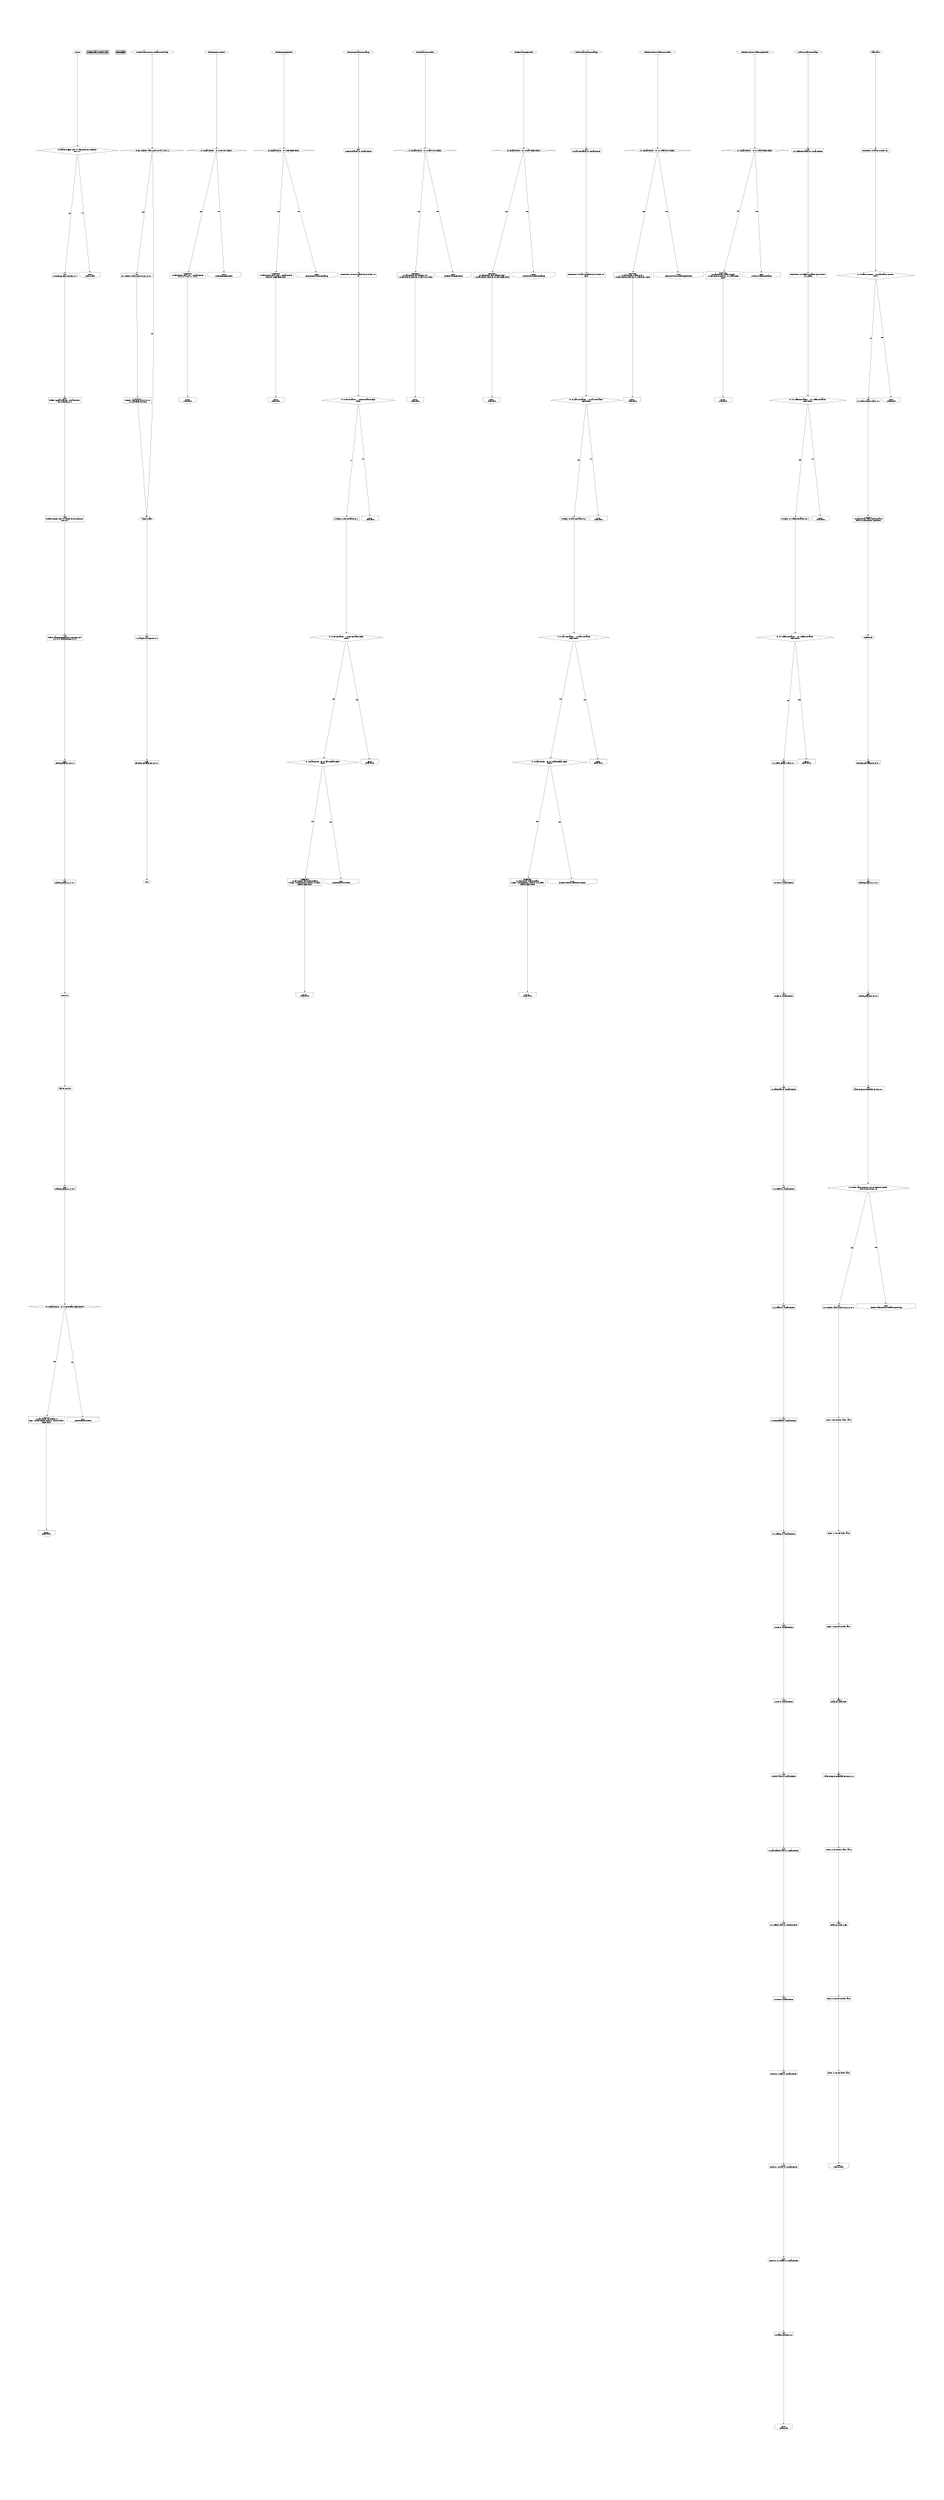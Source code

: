 digraph {

// Graph Attributes
graph[page="8,11" ratio=auto fontsize=12 margin=0.25 ranksep=0.25 nodesep=0.25 ]

// Nodes
0[shape="oval"label="START"]
6[shape="diamond"label="Is hidden Trigger One 1A Sample From Intensity \nTest = 0?"]
9[shape="box"label="Set:\n1A Intensity Test Counter to 0"]
10[shape="box"label="Set:\nhidden Special Flag For 1A-Causticizer \nLow Intensity to 0"]
9997[shape="box"label="Config: Year - Month - Day"style="filled"fillcolor="grey"]
13[shape="box"label="Set:\nhidden Trigger One 1A Sample From Intensity \nTest to 0"]
9998[shape="box"label="Test Graph"style="filled"fillcolor="grey"]
14[shape="box"label="Set:\nhidden Sample Temperature Through Cell \nFSS B to Sample Temp FSS B"]
9999[shape="oval"label="END"]
17[shape="box"label="Set:\nSettling Flag FSS B to 0"]
20[shape="box"label="Set:\nScanning Flag FSS B to 1"]
10006[shape="invhouse"label="Goto:\nSkip_Stream"]
22[shape="box"label="Execute"]
25[shape="box"label="Wait for results"]
28[shape="box"label="Set:\nScanning Flag FSS B to 0"]
31[shape="diamond"label="Is 1A-Causticizer <= 1A EA F-Ratio High Limit?"]
33[shape="box"label="LogEvent:\n 1A Causticizer EA F-Ratio is \nhigh : 1A-Causticizer Limit = 1A EA F-Ratio \nHigh Limit"]
34[shape="invhouse"label="Goto:\nBad_Value"]
36[shape="oval"label="Check_EA_Low_Limit"]
37[shape="diamond"label="Is 1A-Causticizer >= 1A EA Low Limit?"]
39[shape="box"label="LogEvent:\n 1A Causticizer EA is low : 1A-Causticizer \nLimit = 1A EA Low Limit"]
40[shape="invhouse"label="Goto:\nBad_Value"]
42[shape="oval"label="Check_EA_High_Limit"]
43[shape="diamond"label="Is 1A-Causticizer <= 1A EA High Limit?"]
45[shape="box"label="LogEvent:\n 1A Causticizer EA is high : 1A-Causticizer \nLimit = 1A EA High Limit"]
46[shape="invhouse"label="Goto:\nBad_Value"]
10031[shape="invhouse"label="Goto:\nCheck_EA_Low_Limit"]
48[shape="oval"label="EA_Concentration_In_Range"]
50[shape="box"label="Set:\n1A EA Deviation to 1A-Causticizer"]
51[shape="box"label="Decrement 1A EA Deviation by Previous 1A \nEA"]
52[shape="diamond"label="Is 1A EA Deviation > 1A EA Deviation High \nLimit?"]
10037[shape="invhouse"label="Goto:\nCheck_EA_High_Limit"]
53[shape="box"label="Multiply 1A EA Deviation by -1"]
54[shape="diamond"label="Is 1A EA Deviation > 1A EA Deviation High \nLimit?"]
57[shape="diamond"label="Is 1A-Causticizer <= 1A Carb F-Ratio High \nLimit?"]
10043[shape="invhouse"label="Goto:\nEA_Concentration_In_Range"]
59[shape="box"label="LogEvent:\n 1A Causticizer carbonate F-Ratio \nis high : 1A-Causticizer Limit = 1A Carb \nF-Ratio High Limit"]
60[shape="invhouse"label="Goto:\nBad_Value"]
62[shape="oval"label="Check_Carb_Low_Limit"]
63[shape="diamond"label="Is 1A-Causticizer >= 1A Carb Low Limit?"]
65[shape="box"label="LogEvent:\n 1A Causticizer carbonate is low \n: 1A-Causticizer Limit = 1A Carb Low Limit"]
66[shape="invhouse"label="Goto:\nBad_Value"]
10052[shape="invhouse"label="Goto:\nBad_Value"]
68[shape="oval"label="Check_Carb_High_Limit"]
69[shape="diamond"label="Is 1A-Causticizer <= 1A Carb High Limit?"]
10054[shape="invhouse"label="Goto:\nBad_Value"]
71[shape="box"label="LogEvent:\n 1A Causticizer carbonate is high \n: 1A-Causticizer Limit = 1A Carb High Limit"]
72[shape="invhouse"label="Goto:\nBad_Value"]
10057[shape="invhouse"label="Goto:\nCheck_Carb_Low_Limit"]
74[shape="oval"label="Sodium_Carbonate_In_Range"]
76[shape="box"label="Set:\n1A Carb Deviation to 1A-Causticizer"]
77[shape="box"label="Decrement 1A Carb Deviation by Previous 1A \nCarb"]
78[shape="diamond"label="Is 1A Carb Deviation > 1A Carb Deviation \nHigh Limit?"]
10063[shape="invhouse"label="Goto:\nCheck_Carb_High_Limit"]
79[shape="box"label="Multiply 1A Carb Deviation by -1"]
80[shape="diamond"label="Is 1A Carb Deviation > 1A Carb Deviation \nHigh Limit?"]
83[shape="diamond"label="Is 1A-Causticizer <= 1A Sulfide F-Ratio High \nLimit?"]
10069[shape="invhouse"label="Goto:\nSodium_Carbonate_In_Range"]
85[shape="box"label="LogEvent:\n 1A Causticizer sulfide F-Ratio \nis high : 1A-Causticizer Limit = 1A Sulfide \nF-Ratio High Limit"]
86[shape="invhouse"label="Goto:\nBad_Value"]
88[shape="oval"label="Check_Sodium_Sulfide_Low_Limit"]
89[shape="diamond"label="Is 1A-Causticizer >= 1A Sulfide Low Limit?"]
91[shape="box"label="LogEvent:\n 1A Causticizer sulfide is low \n: 1A-Causticizer Limit = 1A Sulfide Low Limit"]
92[shape="invhouse"label="Goto:\nBad_Value"]
10078[shape="invhouse"label="Goto:\nBad_Value"]
94[shape="oval"label="Check_Sodium_Sulfide_High_Limit"]
95[shape="diamond"label="Is 1A-Causticizer <= 1A Sulfide High Limit?"]
10080[shape="invhouse"label="Goto:\nBad_Value"]
97[shape="box"label="LogEvent:\n 1A Causticizer sulfide is high \n: 1A-Causticizer Limit = 1A Sulfide High \nLimit"]
98[shape="invhouse"label="Goto:\nBad_Value"]
10083[shape="invhouse"label="Goto:\nCheck_Sodium_Sulfide_Low_Limit"]
100[shape="oval"label="Sodium_Sulfide_In_Range"]
102[shape="box"label="Set:\n1A Sulfide Deviation to 1A-Causticizer"]
103[shape="box"label="Decrement 1A Sulfide Deviation by Previous \n1A Sulfide"]
104[shape="diamond"label="Is 1A Sulfide Deviation > 1A Sulfide Deviation \nHigh Limit?"]
10089[shape="invhouse"label="Goto:\nCheck_Sodium_Sulfide_High_Limit"]
105[shape="box"label="Multiply 1A Sulfide Deviation by -1"]
106[shape="diamond"label="Is 1A Sulfide Deviation > 1A Sulfide Deviation \nHigh Limit?"]
109[shape="box"label="Set:\n1A Measurement Status to 1"]
10095[shape="invhouse"label="Goto:\nSodium_Sulfide_In_Range"]
112[shape="box"label="Set:\n1A TTA to 1A-Causticizer"]
113[shape="box"label="Set:\n1A EA to 1A-Causticizer"]
114[shape="box"label="Set:\n1A Carbonate to 1A-Causticizer"]
115[shape="box"label="Set:\n1A Sulfide to 1A-Causticizer"]
116[shape="box"label="Set:\n1A Sulfate to 1A-Causticizer"]
117[shape="box"label="Set:\n1A Thiosulfate to 1A-Causticizer"]
118[shape="box"label="Set:\n1A Sulfidity to 1A-Causticizer"]
119[shape="box"label="Set:\n1A CE to 1A-Causticizer"]
10104[shape="invhouse"label="Goto:\nBad_Value"]
120[shape="box"label="Set:\n1A AA to 1A-Causticizer"]
121[shape="box"label="Set:\n1A EA f ratio to 1A-Causticizer"]
10106[shape="invhouse"label="Goto:\nBad_Value"]
122[shape="box"label="Set:\n1A Carbonate f ratio to 1A-Causticizer"]
123[shape="box"label="Set:\n1A Sulfide f ratio to 1A-Causticizer"]
124[shape="box"label="Set:\n1A LOI to 1A-Causticizer"]
127[shape="box"label="Set:\nPrevious 1A EA to 1A-Causticizer"]
128[shape="box"label="Set:\nPrevious 1A Carb to 1A-Causticizer"]
129[shape="box"label="Set:\nPrevious 1A Sulfide to 1A-Causticizer"]
132[shape="box"label="Set:\n1A Alarm Counter to 0"]
134[shape="invhouse"label="Goto:\nClean_Cell"]
136[shape="oval"label="Bad_Value"]
138[shape="box"label="Increment 1A Alarm Counter by 1"]
141[shape="diamond"label="Is 1A Alarm Counter < 3A Max Alarm Counter \nLimit?"]
144[shape="box"label="Set:\n1A Measurement Status to 0"]
145[shape="box"label="LogEvent:\n 1A Causticizer Measurement status \nbad in 1A Causticizer operation"]
147[shape="oval"label="Clean_Cell"]
150[shape="box"label="Set:\nFlushing cell Flag FSS B to 1"]
151[shape="box"label="Set:\nScanning Flag FSS B to 0"]
152[shape="box"label="Set:\nSettling Flag FSS B to 0"]
155[shape="box"label="Set:\nWater Pump B Command To DCS to 1"]
10141[shape="invhouse"label="Goto:\nClean_Cell"]
158[shape="diamond"label="Is Demin Water Pressure FSS BMinimum Demin \nWater Pressure FSS B?"]
160[shape="box"label="Set:\nLow Demin Water pressure FSS B to 0"]
163[shape="box"label="Open: SV3B Demin Water Valve"]
164[shape="box"label="Open: SV1B Cell Inlet Valve"]
165[shape="box"label="Open: SV2B Cell Outlet Valve"]
167[shape="box"label="Wait:\nDelay To Clean Cell"]
170[shape="box"label="Set:\nWater Pump B Command To DCS to 0"]
173[shape="box"label="Close: SV3B Demin Water Valve"]
10158[shape="invhouse"label="Goto:\nDemin_Water_Pressure_Alarm_And_Skip"]
174[shape="box"label="Wait:\nDelay To Close SV3B"]
175[shape="box"label="Close: SV2B Cell Outlet Valve"]
176[shape="box"label="Close: SV1B Cell Inlet Valve"]
178[shape="invhouse"label="Goto:\nSkip_Stream"]
180[shape="oval"label="Demin_Water_Pressure_Alarm_And_Skip"]
181[shape="diamond"label="Is Low Demin Water pressure FSS B = 1?"]
182[shape="box"label="Set:\nLow Demin Water pressure FSS B to 1"]
183[shape="box"label="LogEvent:\n Demin water pressure is low in \n1A - Cell flush not done"]
185[shape="oval"label="Skip_Stream"]
187[shape="box"label="Set:\n1A Sample In Progress to 0"]
188[shape="box"label="Set:\nFlushing cell Flag FSS B to 0"]

// Edges
127 -> 128
129 -> 132
181 -> 182[xlabel="No"]
20 -> 22
59 -> 60
17 -> 20
78 -> 79[xlabel="No"]
89 -> 10089[xlabel="Yes"]
167 -> 170
158 -> 160[xlabel="No"]
39 -> 40
174 -> 175
100 -> 102
13 -> 14
163 -> 164
52 -> 10052[xlabel="Yes"]
78 -> 10078[xlabel="Yes"]
45 -> 46
85 -> 86
97 -> 98
33 -> 34
155 -> 158
150 -> 151
80 -> 10080[xlabel="Yes"]
102 -> 103
88 -> 89
109 -> 112
112 -> 113
65 -> 66
9 -> 10
37 -> 10037[xlabel="Yes"]
119 -> 120
175 -> 176
122 -> 123
28 -> 31
165 -> 167
147 -> 150
36 -> 37
145 -> 147
50 -> 51
43 -> 45[xlabel="No"]
124 -> 127
0 -> 6
185 -> 187
103 -> 104
132 -> 134
116 -> 117
42 -> 43
89 -> 91[xlabel="No"]
54 -> 57[xlabel="No"]
76 -> 77
117 -> 118
6 -> 9[xlabel="No"]
83 -> 10083[xlabel="Yes"]
136 -> 138
95 -> 10095[xlabel="Yes"]
104 -> 105[xlabel="No"]
106 -> 109[xlabel="No"]
183 -> 185
118 -> 119
6 -> 10006[xlabel="Yes"]
128 -> 129
57 -> 59[xlabel="No"]
91 -> 92
173 -> 174
57 -> 10057[xlabel="Yes"]
95 -> 97[xlabel="No"]
115 -> 116
71 -> 72
80 -> 83[xlabel="No"]
138 -> 141
69 -> 10069[xlabel="Yes"]
43 -> 10043[xlabel="Yes"]
104 -> 10104[xlabel="Yes"]
123 -> 124
106 -> 10106[xlabel="Yes"]
48 -> 50
180 -> 181
182 -> 183
152 -> 155
187 -> 188
121 -> 122
37 -> 39[xlabel="No"]
68 -> 69
114 -> 115
54 -> 10054[xlabel="Yes"]
151 -> 152
141 -> 10141[xlabel="Yes"]
74 -> 76
10 -> 13
141 -> 144[xlabel="No"]
105 -> 106
25 -> 28
176 -> 178
52 -> 53[xlabel="No"]
113 -> 114
164 -> 165
181 -> 185[xlabel="Yes"]
69 -> 71[xlabel="No"]
94 -> 95
31 -> 10031[xlabel="Yes"]
158 -> 10158[xlabel="Yes"]
144 -> 145
63 -> 10063[xlabel="Yes"]
83 -> 85[xlabel="No"]
53 -> 54
79 -> 80
120 -> 121
77 -> 78
62 -> 63
63 -> 65[xlabel="No"]
51 -> 52
14 -> 17
31 -> 33[xlabel="No"]
188 -> 9999
160 -> 163
170 -> 173
22 -> 25
}
